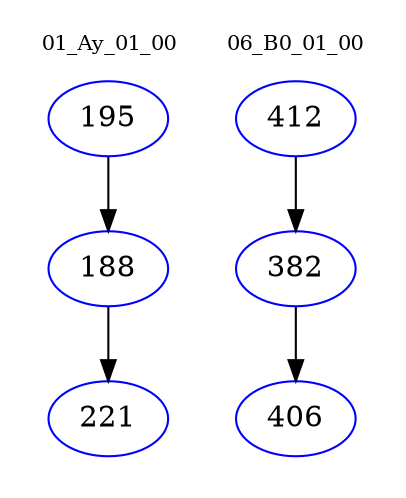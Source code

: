 digraph{
subgraph cluster_0 {
color = white
label = "01_Ay_01_00";
fontsize=10;
T0_195 [label="195", color="blue"]
T0_195 -> T0_188 [color="black"]
T0_188 [label="188", color="blue"]
T0_188 -> T0_221 [color="black"]
T0_221 [label="221", color="blue"]
}
subgraph cluster_1 {
color = white
label = "06_B0_01_00";
fontsize=10;
T1_412 [label="412", color="blue"]
T1_412 -> T1_382 [color="black"]
T1_382 [label="382", color="blue"]
T1_382 -> T1_406 [color="black"]
T1_406 [label="406", color="blue"]
}
}
